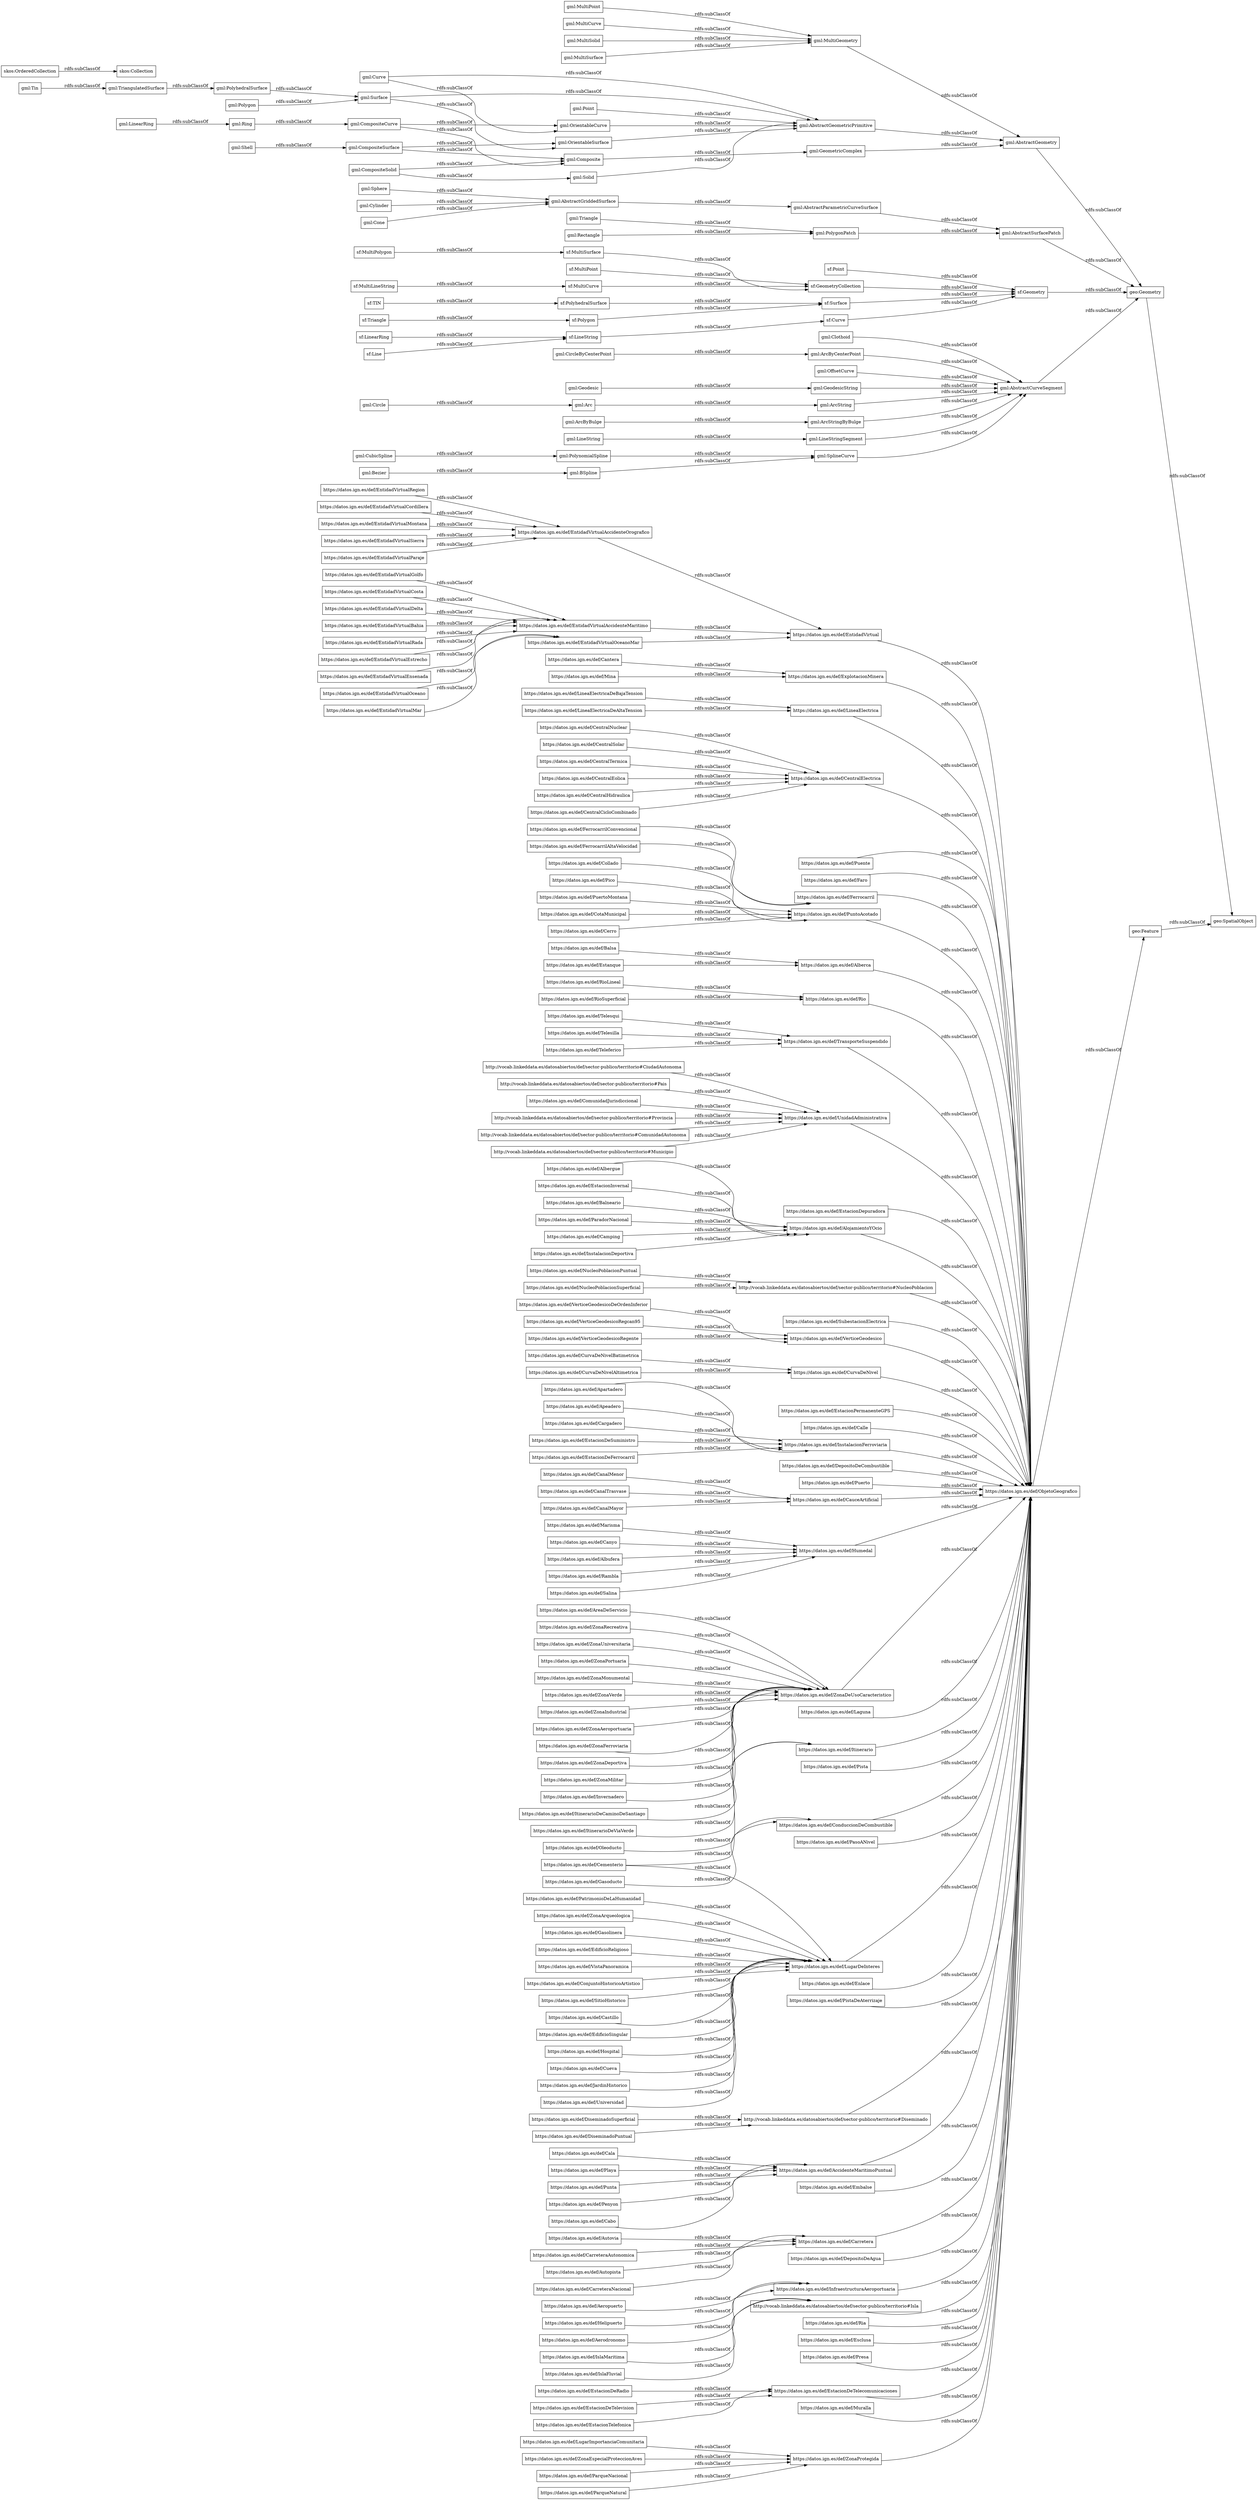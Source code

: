 digraph ar2dtool_diagram { 
rankdir=LR;
size="1000"
node [shape = rectangle, color="black"]; "https://datos.ign.es/def/Hospital" "https://datos.ign.es/def/CentralSolar" "http://vocab.linkeddata.es/datosabiertos/def/sector-publico/territorio#Diseminado" "https://datos.ign.es/def/Embalse" "https://datos.ign.es/def/Playa" "https://datos.ign.es/def/AccidenteMaritimoPuntual" "https://datos.ign.es/def/EntidadVirtualDelta" "https://datos.ign.es/def/EntidadVirtualBahia" "https://datos.ign.es/def/DepositoDeAgua" "https://datos.ign.es/def/Aerodronomo" "https://datos.ign.es/def/ZonaRecreativa" "https://datos.ign.es/def/Apeadero" "https://datos.ign.es/def/Carretera" "https://datos.ign.es/def/EntidadVirtualRada" "https://datos.ign.es/def/EntidadVirtualAccidenteMaritimo" "https://datos.ign.es/def/EntidadVirtualMontana" "http://vocab.linkeddata.es/datosabiertos/def/sector-publico/territorio#Pais" "https://datos.ign.es/def/Canyo" "https://datos.ign.es/def/Punta" "https://datos.ign.es/def/EntidadVirtualOceano" "https://datos.ign.es/def/EntidadVirtualEstrecho" "https://datos.ign.es/def/Telesilla" "https://datos.ign.es/def/FerrocarrilAltaVelocidad" "https://datos.ign.es/def/EntidadVirtualMar" "https://datos.ign.es/def/InfraestructuraAeroportuaria" "https://datos.ign.es/def/EntidadVirtualSierra" "https://datos.ign.es/def/DiseminadoPuntual" "https://datos.ign.es/def/Aeropuerto" "https://datos.ign.es/def/Albufera" "https://datos.ign.es/def/ParqueNatural" "https://datos.ign.es/def/VistaPanoramica" "https://datos.ign.es/def/Ria" "https://datos.ign.es/def/Esclusa" "https://datos.ign.es/def/ConjuntoHistoricoArtistico" "https://datos.ign.es/def/EntidadVirtualEnsenada" "https://datos.ign.es/def/Rambla" "https://datos.ign.es/def/ComunidadJurisdiccional" "https://datos.ign.es/def/SitioHistorico" "https://datos.ign.es/def/ItinerarioDeViaVerde" "https://datos.ign.es/def/Presa" "https://datos.ign.es/def/Cargadero" "https://datos.ign.es/def/CentralTermica" "http://vocab.linkeddata.es/datosabiertos/def/sector-publico/territorio#Isla" "https://datos.ign.es/def/Estanque" "https://datos.ign.es/def/Muralla" "https://datos.ign.es/def/Castillo" "https://datos.ign.es/def/EstacionDeTelecomunicaciones" "https://datos.ign.es/def/VerticeGeodesicoRegcan95" "https://datos.ign.es/def/EstacionInvernal" "https://datos.ign.es/def/ZonaProtegida" "https://datos.ign.es/def/EntidadVirtual" "http://vocab.linkeddata.es/datosabiertos/def/sector-publico/territorio#Provincia" "https://datos.ign.es/def/ExplotacionMinera" "https://datos.ign.es/def/LineaElectrica" "https://datos.ign.es/def/EntidadVirtualParaje" "https://datos.ign.es/def/EstacionDeSuministro" "https://datos.ign.es/def/FerrocarrilConvencional" "https://datos.ign.es/def/Puente" "https://datos.ign.es/def/Faro" "https://datos.ign.es/def/ZonaUniversitaria" "https://datos.ign.es/def/CentralEolica" "https://datos.ign.es/def/CentralElectrica" "https://datos.ign.es/def/Penyon" "https://datos.ign.es/def/Balneario" "https://datos.ign.es/def/Salina" "https://datos.ign.es/def/Ferrocarril" "https://datos.ign.es/def/Teleferico" "http://vocab.linkeddata.es/datosabiertos/def/sector-publico/territorio#ComunidadAutonoma" "https://datos.ign.es/def/ZonaPortuaria" "https://datos.ign.es/def/Collado" "https://datos.ign.es/def/CanalMayor" "https://datos.ign.es/def/CarreteraNacional" "https://datos.ign.es/def/EdificioSingular" "https://datos.ign.es/def/Marisma" "https://datos.ign.es/def/LugarImportanciaComunitaria" "https://datos.ign.es/def/Gasoducto" "https://datos.ign.es/def/LineaElectricaDeAltaTension" "https://datos.ign.es/def/NucleoPoblacionSuperficial" "https://datos.ign.es/def/PuntoAcotado" "https://datos.ign.es/def/CanalMenor" "https://datos.ign.es/def/Cueva" "https://datos.ign.es/def/ZonaMonumental" "https://datos.ign.es/def/Alberca" "https://datos.ign.es/def/Balsa" "https://datos.ign.es/def/EstacionTelefonica" "https://datos.ign.es/def/EstacionDeFerrocarril" "https://datos.ign.es/def/ItinerarioDeCaminoDeSantiago" "https://datos.ign.es/def/Autovia" "https://datos.ign.es/def/CarreteraAutonomica" "https://datos.ign.es/def/Rio" "https://datos.ign.es/def/JardinHistorico" "https://datos.ign.es/def/TransporteSuspendido" "https://datos.ign.es/def/Pico" "https://datos.ign.es/def/IslaFluvial" "https://datos.ign.es/def/EstacionDepuradora" "https://datos.ign.es/def/Universidad" "https://datos.ign.es/def/UnidadAdministrativa" "https://datos.ign.es/def/ZonaVerde" "https://datos.ign.es/def/Cabo" "https://datos.ign.es/def/Telesqui" "https://datos.ign.es/def/PatrimonioDeLaHumanidad" "https://datos.ign.es/def/Cala" "https://datos.ign.es/def/AlojamientoYOcio" "https://datos.ign.es/def/Oleoducto" "https://datos.ign.es/def/ZonaIndustrial" "https://datos.ign.es/def/ZonaEspecialProteccionAves" "https://datos.ign.es/def/CurvaDeNivelBatimetrica" "https://datos.ign.es/def/ZonaAeroportuaria" "https://datos.ign.es/def/EstacionDeRadio" "https://datos.ign.es/def/CentralHidraulica" "https://datos.ign.es/def/PuertoMontana" "https://datos.ign.es/def/ZonaArqueologica" "https://datos.ign.es/def/RioSuperficial" "https://datos.ign.es/def/ZonaFerroviaria" "https://datos.ign.es/def/ZonaDeportiva" "https://datos.ign.es/def/Helipuerto" "https://datos.ign.es/def/SubestacionElectrica" "https://datos.ign.es/def/EntidadVirtualRegion" "https://datos.ign.es/def/CanalTrasvase" "https://datos.ign.es/def/ZonaMilitar" "http://vocab.linkeddata.es/datosabiertos/def/sector-publico/territorio#NucleoPoblacion" "https://datos.ign.es/def/EntidadVirtualGolfo" "https://datos.ign.es/def/LugarDeInteres" "https://datos.ign.es/def/VerticeGeodesico" "https://datos.ign.es/def/CentralCicloCombinado" "https://datos.ign.es/def/LineaElectricaDeBajaTension" "https://datos.ign.es/def/EstacionPermanenteGPS" "https://datos.ign.es/def/Invernadero" "https://datos.ign.es/def/Calle" "https://datos.ign.es/def/ObjetoGeografico" "https://datos.ign.es/def/IslaMaritima" "http://vocab.linkeddata.es/datosabiertos/def/sector-publico/territorio#Municipio" "https://datos.ign.es/def/CurvaDeNivel" "https://datos.ign.es/def/EntidadVirtualCosta" "https://datos.ign.es/def/Mina" "https://datos.ign.es/def/DepositoDeCombustible" "https://datos.ign.es/def/CotaMunicipal" "https://datos.ign.es/def/ParadorNacional" "https://datos.ign.es/def/Puerto" "https://datos.ign.es/def/InstalacionFerroviaria" "https://datos.ign.es/def/Gasolinera" "https://datos.ign.es/def/EdificioReligioso" "https://datos.ign.es/def/Autopista" "https://datos.ign.es/def/CurvaDeNivelAltimetrica" "https://datos.ign.es/def/VerticeGeodesicoRegente" "https://datos.ign.es/def/CentralNuclear" "https://datos.ign.es/def/NucleoPoblacionPuntual" "https://datos.ign.es/def/DiseminadoSuperficial" "https://datos.ign.es/def/CauceArtificial" "https://datos.ign.es/def/Cantera" "https://datos.ign.es/def/Humedal" "https://datos.ign.es/def/Cementerio" "https://datos.ign.es/def/Camping" "https://datos.ign.es/def/Laguna" "https://datos.ign.es/def/EntidadVirtualCordillera" "https://datos.ign.es/def/ParqueNacional" "https://datos.ign.es/def/InstalacionDeportiva" "https://datos.ign.es/def/ZonaDeUsoCaracteristico" "https://datos.ign.es/def/EntidadVirtualOceanoMar" "https://datos.ign.es/def/AreaDeServicio" "https://datos.ign.es/def/Pista" "https://datos.ign.es/def/VerticeGeodesicoDeOrdenInferior" "https://datos.ign.es/def/Itinerario" "https://datos.ign.es/def/EntidadVirtualAccidenteOrografico" "https://datos.ign.es/def/PasoANivel" "https://datos.ign.es/def/ConduccionDeCombustible" "https://datos.ign.es/def/Apartadero" "https://datos.ign.es/def/Enlace" "https://datos.ign.es/def/Cerro" "http://vocab.linkeddata.es/datosabiertos/def/sector-publico/territorio#CiudadAutonoma" "https://datos.ign.es/def/EstacionDeTelevision" "https://datos.ign.es/def/Albergue" "https://datos.ign.es/def/RioLineal" "https://datos.ign.es/def/PistaDeAterrizaje" "geo:Feature" "geo:Geometry" "geo:SpatialObject" "skos:OrderedCollection" "skos:Collection" "sf:MultiCurve" "sf:Geometry" "sf:Line" "sf:PolyhedralSurface" "sf:Triangle" "sf:Point" "sf:TIN" "sf:Curve" "sf:MultiPolygon" "sf:MultiSurface" "sf:MultiLineString" "sf:LinearRing" "sf:Polygon" "sf:MultiPoint" "sf:GeometryCollection" "sf:LineString" "sf:Surface" "gml:PolyhedralSurface" "gml:GeodesicString" "gml:AbstractGeometricPrimitive" "gml:CompositeCurve" "gml:MultiCurve" "gml:ArcString" "gml:OrientableCurve" "gml:CompositeSolid" "gml:LinearRing" "gml:ArcStringByBulge" "gml:BSpline" "gml:Cone" "gml:Curve" "gml:Arc" "gml:PolynomialSpline" "gml:MultiSolid" "gml:LineStringSegment" "gml:Clothoid" "gml:ArcByBulge" "gml:Triangle" "gml:LineString" "gml:CircleByCenterPoint" "gml:Solid" "gml:MultiSurface" "gml:MultiPoint" "gml:MultiGeometry" "gml:SplineCurve" "gml:AbstractCurveSegment" "gml:AbstractGeometry" "gml:OffsetCurve" "gml:Shell" "gml:Tin" "gml:Ring" "gml:PolygonPatch" "gml:Bezier" "gml:ArcByCenterPoint" "gml:Surface" "gml:AbstractGriddedSurface" "gml:CompositeSurface" "gml:Rectangle" "gml:Circle" "gml:Sphere" "gml:AbstractParametricCurveSurface" "gml:Composite" "gml:TriangulatedSurface" "gml:Cylinder" "gml:Polygon" "gml:AbstractSurfacePatch" "gml:GeometricComplex" "gml:CubicSpline" "gml:OrientableSurface" "gml:Geodesic" "gml:Point" ; /*classes style*/
	"https://datos.ign.es/def/Faro" -> "https://datos.ign.es/def/ObjetoGeografico" [ label = "rdfs:subClassOf" ];
	"https://datos.ign.es/def/DepositoDeAgua" -> "https://datos.ign.es/def/ObjetoGeografico" [ label = "rdfs:subClassOf" ];
	"https://datos.ign.es/def/Laguna" -> "https://datos.ign.es/def/ObjetoGeografico" [ label = "rdfs:subClassOf" ];
	"https://datos.ign.es/def/Carretera" -> "https://datos.ign.es/def/ObjetoGeografico" [ label = "rdfs:subClassOf" ];
	"gml:GeometricComplex" -> "gml:AbstractGeometry" [ label = "rdfs:subClassOf" ];
	"https://datos.ign.es/def/EstacionTelefonica" -> "https://datos.ign.es/def/EstacionDeTelecomunicaciones" [ label = "rdfs:subClassOf" ];
	"https://datos.ign.es/def/Enlace" -> "https://datos.ign.es/def/ObjetoGeografico" [ label = "rdfs:subClassOf" ];
	"https://datos.ign.es/def/ZonaDeportiva" -> "https://datos.ign.es/def/ZonaDeUsoCaracteristico" [ label = "rdfs:subClassOf" ];
	"https://datos.ign.es/def/VerticeGeodesicoRegcan95" -> "https://datos.ign.es/def/VerticeGeodesico" [ label = "rdfs:subClassOf" ];
	"https://datos.ign.es/def/Marisma" -> "https://datos.ign.es/def/Humedal" [ label = "rdfs:subClassOf" ];
	"sf:MultiPolygon" -> "sf:MultiSurface" [ label = "rdfs:subClassOf" ];
	"sf:MultiPoint" -> "sf:GeometryCollection" [ label = "rdfs:subClassOf" ];
	"gml:GeodesicString" -> "gml:AbstractCurveSegment" [ label = "rdfs:subClassOf" ];
	"gml:ArcStringByBulge" -> "gml:AbstractCurveSegment" [ label = "rdfs:subClassOf" ];
	"gml:Solid" -> "gml:AbstractGeometricPrimitive" [ label = "rdfs:subClassOf" ];
	"https://datos.ign.es/def/EntidadVirtualMontana" -> "https://datos.ign.es/def/EntidadVirtualAccidenteOrografico" [ label = "rdfs:subClassOf" ];
	"https://datos.ign.es/def/Canyo" -> "https://datos.ign.es/def/Humedal" [ label = "rdfs:subClassOf" ];
	"sf:LineString" -> "sf:Curve" [ label = "rdfs:subClassOf" ];
	"https://datos.ign.es/def/LugarImportanciaComunitaria" -> "https://datos.ign.es/def/ZonaProtegida" [ label = "rdfs:subClassOf" ];
	"gml:CompositeSurface" -> "gml:OrientableSurface" [ label = "rdfs:subClassOf" ];
	"gml:CompositeSurface" -> "gml:Composite" [ label = "rdfs:subClassOf" ];
	"https://datos.ign.es/def/Albufera" -> "https://datos.ign.es/def/Humedal" [ label = "rdfs:subClassOf" ];
	"skos:OrderedCollection" -> "skos:Collection" [ label = "rdfs:subClassOf" ];
	"https://datos.ign.es/def/EstacionPermanenteGPS" -> "https://datos.ign.es/def/ObjetoGeografico" [ label = "rdfs:subClassOf" ];
	"gml:Tin" -> "gml:TriangulatedSurface" [ label = "rdfs:subClassOf" ];
	"https://datos.ign.es/def/Cerro" -> "https://datos.ign.es/def/PuntoAcotado" [ label = "rdfs:subClassOf" ];
	"https://datos.ign.es/def/EntidadVirtualSierra" -> "https://datos.ign.es/def/EntidadVirtualAccidenteOrografico" [ label = "rdfs:subClassOf" ];
	"https://datos.ign.es/def/VistaPanoramica" -> "https://datos.ign.es/def/LugarDeInteres" [ label = "rdfs:subClassOf" ];
	"https://datos.ign.es/def/ZonaDeUsoCaracteristico" -> "https://datos.ign.es/def/ObjetoGeografico" [ label = "rdfs:subClassOf" ];
	"https://datos.ign.es/def/ConduccionDeCombustible" -> "https://datos.ign.es/def/ObjetoGeografico" [ label = "rdfs:subClassOf" ];
	"https://datos.ign.es/def/Cabo" -> "https://datos.ign.es/def/AccidenteMaritimoPuntual" [ label = "rdfs:subClassOf" ];
	"https://datos.ign.es/def/Pista" -> "https://datos.ign.es/def/ObjetoGeografico" [ label = "rdfs:subClassOf" ];
	"gml:Geodesic" -> "gml:GeodesicString" [ label = "rdfs:subClassOf" ];
	"https://datos.ign.es/def/VerticeGeodesicoRegente" -> "https://datos.ign.es/def/VerticeGeodesico" [ label = "rdfs:subClassOf" ];
	"gml:Point" -> "gml:AbstractGeometricPrimitive" [ label = "rdfs:subClassOf" ];
	"sf:Curve" -> "sf:Geometry" [ label = "rdfs:subClassOf" ];
	"https://datos.ign.es/def/CentralTermica" -> "https://datos.ign.es/def/CentralElectrica" [ label = "rdfs:subClassOf" ];
	"gml:AbstractSurfacePatch" -> "geo:Geometry" [ label = "rdfs:subClassOf" ];
	"https://datos.ign.es/def/ComunidadJurisdiccional" -> "https://datos.ign.es/def/UnidadAdministrativa" [ label = "rdfs:subClassOf" ];
	"https://datos.ign.es/def/RioLineal" -> "https://datos.ign.es/def/Rio" [ label = "rdfs:subClassOf" ];
	"https://datos.ign.es/def/Helipuerto" -> "https://datos.ign.es/def/InfraestructuraAeroportuaria" [ label = "rdfs:subClassOf" ];
	"https://datos.ign.es/def/Balneario" -> "https://datos.ign.es/def/AlojamientoYOcio" [ label = "rdfs:subClassOf" ];
	"https://datos.ign.es/def/Castillo" -> "https://datos.ign.es/def/LugarDeInteres" [ label = "rdfs:subClassOf" ];
	"https://datos.ign.es/def/Mina" -> "https://datos.ign.es/def/ExplotacionMinera" [ label = "rdfs:subClassOf" ];
	"gml:Polygon" -> "gml:Surface" [ label = "rdfs:subClassOf" ];
	"https://datos.ign.es/def/IslaFluvial" -> "http://vocab.linkeddata.es/datosabiertos/def/sector-publico/territorio#Isla" [ label = "rdfs:subClassOf" ];
	"http://vocab.linkeddata.es/datosabiertos/def/sector-publico/territorio#Provincia" -> "https://datos.ign.es/def/UnidadAdministrativa" [ label = "rdfs:subClassOf" ];
	"gml:BSpline" -> "gml:SplineCurve" [ label = "rdfs:subClassOf" ];
	"https://datos.ign.es/def/Playa" -> "https://datos.ign.es/def/AccidenteMaritimoPuntual" [ label = "rdfs:subClassOf" ];
	"https://datos.ign.es/def/AccidenteMaritimoPuntual" -> "https://datos.ign.es/def/ObjetoGeografico" [ label = "rdfs:subClassOf" ];
	"https://datos.ign.es/def/Esclusa" -> "https://datos.ign.es/def/ObjetoGeografico" [ label = "rdfs:subClassOf" ];
	"sf:Surface" -> "sf:Geometry" [ label = "rdfs:subClassOf" ];
	"gml:Circle" -> "gml:Arc" [ label = "rdfs:subClassOf" ];
	"https://datos.ign.es/def/Itinerario" -> "https://datos.ign.es/def/ObjetoGeografico" [ label = "rdfs:subClassOf" ];
	"gml:MultiSurface" -> "gml:MultiGeometry" [ label = "rdfs:subClassOf" ];
	"https://datos.ign.es/def/PatrimonioDeLaHumanidad" -> "https://datos.ign.es/def/LugarDeInteres" [ label = "rdfs:subClassOf" ];
	"sf:MultiCurve" -> "sf:GeometryCollection" [ label = "rdfs:subClassOf" ];
	"gml:CircleByCenterPoint" -> "gml:ArcByCenterPoint" [ label = "rdfs:subClassOf" ];
	"gml:AbstractGeometricPrimitive" -> "gml:AbstractGeometry" [ label = "rdfs:subClassOf" ];
	"sf:PolyhedralSurface" -> "sf:Surface" [ label = "rdfs:subClassOf" ];
	"https://datos.ign.es/def/PuntoAcotado" -> "https://datos.ign.es/def/ObjetoGeografico" [ label = "rdfs:subClassOf" ];
	"https://datos.ign.es/def/Camping" -> "https://datos.ign.es/def/AlojamientoYOcio" [ label = "rdfs:subClassOf" ];
	"https://datos.ign.es/def/Autopista" -> "https://datos.ign.es/def/Carretera" [ label = "rdfs:subClassOf" ];
	"https://datos.ign.es/def/Invernadero" -> "https://datos.ign.es/def/ZonaDeUsoCaracteristico" [ label = "rdfs:subClassOf" ];
	"https://datos.ign.es/def/EntidadVirtualGolfo" -> "https://datos.ign.es/def/EntidadVirtualAccidenteMaritimo" [ label = "rdfs:subClassOf" ];
	"https://datos.ign.es/def/EstacionDeRadio" -> "https://datos.ign.es/def/EstacionDeTelecomunicaciones" [ label = "rdfs:subClassOf" ];
	"https://datos.ign.es/def/EdificioSingular" -> "https://datos.ign.es/def/LugarDeInteres" [ label = "rdfs:subClassOf" ];
	"https://datos.ign.es/def/NucleoPoblacionPuntual" -> "http://vocab.linkeddata.es/datosabiertos/def/sector-publico/territorio#NucleoPoblacion" [ label = "rdfs:subClassOf" ];
	"https://datos.ign.es/def/LineaElectricaDeBajaTension" -> "https://datos.ign.es/def/LineaElectrica" [ label = "rdfs:subClassOf" ];
	"https://datos.ign.es/def/EstacionDeTelecomunicaciones" -> "https://datos.ign.es/def/ObjetoGeografico" [ label = "rdfs:subClassOf" ];
	"gml:MultiPoint" -> "gml:MultiGeometry" [ label = "rdfs:subClassOf" ];
	"https://datos.ign.es/def/Punta" -> "https://datos.ign.es/def/AccidenteMaritimoPuntual" [ label = "rdfs:subClassOf" ];
	"https://datos.ign.es/def/DiseminadoSuperficial" -> "http://vocab.linkeddata.es/datosabiertos/def/sector-publico/territorio#Diseminado" [ label = "rdfs:subClassOf" ];
	"gml:PolygonPatch" -> "gml:AbstractSurfacePatch" [ label = "rdfs:subClassOf" ];
	"https://datos.ign.es/def/CentralSolar" -> "https://datos.ign.es/def/CentralElectrica" [ label = "rdfs:subClassOf" ];
	"gml:Rectangle" -> "gml:PolygonPatch" [ label = "rdfs:subClassOf" ];
	"https://datos.ign.es/def/ZonaMonumental" -> "https://datos.ign.es/def/ZonaDeUsoCaracteristico" [ label = "rdfs:subClassOf" ];
	"https://datos.ign.es/def/DiseminadoPuntual" -> "http://vocab.linkeddata.es/datosabiertos/def/sector-publico/territorio#Diseminado" [ label = "rdfs:subClassOf" ];
	"https://datos.ign.es/def/CarreteraNacional" -> "https://datos.ign.es/def/Carretera" [ label = "rdfs:subClassOf" ];
	"https://datos.ign.es/def/VerticeGeodesico" -> "https://datos.ign.es/def/ObjetoGeografico" [ label = "rdfs:subClassOf" ];
	"gml:LineString" -> "gml:LineStringSegment" [ label = "rdfs:subClassOf" ];
	"https://datos.ign.es/def/Aeropuerto" -> "https://datos.ign.es/def/InfraestructuraAeroportuaria" [ label = "rdfs:subClassOf" ];
	"https://datos.ign.es/def/EntidadVirtualAccidenteOrografico" -> "https://datos.ign.es/def/EntidadVirtual" [ label = "rdfs:subClassOf" ];
	"gml:AbstractParametricCurveSurface" -> "gml:AbstractSurfacePatch" [ label = "rdfs:subClassOf" ];
	"https://datos.ign.es/def/Presa" -> "https://datos.ign.es/def/ObjetoGeografico" [ label = "rdfs:subClassOf" ];
	"gml:Sphere" -> "gml:AbstractGriddedSurface" [ label = "rdfs:subClassOf" ];
	"https://datos.ign.es/def/InstalacionFerroviaria" -> "https://datos.ign.es/def/ObjetoGeografico" [ label = "rdfs:subClassOf" ];
	"gml:PolynomialSpline" -> "gml:SplineCurve" [ label = "rdfs:subClassOf" ];
	"gml:AbstractGriddedSurface" -> "gml:AbstractParametricCurveSurface" [ label = "rdfs:subClassOf" ];
	"http://vocab.linkeddata.es/datosabiertos/def/sector-publico/territorio#NucleoPoblacion" -> "https://datos.ign.es/def/ObjetoGeografico" [ label = "rdfs:subClassOf" ];
	"http://vocab.linkeddata.es/datosabiertos/def/sector-publico/territorio#Isla" -> "https://datos.ign.es/def/ObjetoGeografico" [ label = "rdfs:subClassOf" ];
	"https://datos.ign.es/def/EstacionDeFerrocarril" -> "https://datos.ign.es/def/InstalacionFerroviaria" [ label = "rdfs:subClassOf" ];
	"gml:AbstractGeometry" -> "geo:Geometry" [ label = "rdfs:subClassOf" ];
	"https://datos.ign.es/def/CurvaDeNivelBatimetrica" -> "https://datos.ign.es/def/CurvaDeNivel" [ label = "rdfs:subClassOf" ];
	"https://datos.ign.es/def/Apeadero" -> "https://datos.ign.es/def/InstalacionFerroviaria" [ label = "rdfs:subClassOf" ];
	"gml:Clothoid" -> "gml:AbstractCurveSegment" [ label = "rdfs:subClassOf" ];
	"gml:Ring" -> "gml:CompositeCurve" [ label = "rdfs:subClassOf" ];
	"https://datos.ign.es/def/Telesilla" -> "https://datos.ign.es/def/TransporteSuspendido" [ label = "rdfs:subClassOf" ];
	"https://datos.ign.es/def/EntidadVirtualRada" -> "https://datos.ign.es/def/EntidadVirtualAccidenteMaritimo" [ label = "rdfs:subClassOf" ];
	"https://datos.ign.es/def/EdificioReligioso" -> "https://datos.ign.es/def/LugarDeInteres" [ label = "rdfs:subClassOf" ];
	"https://datos.ign.es/def/Oleoducto" -> "https://datos.ign.es/def/ConduccionDeCombustible" [ label = "rdfs:subClassOf" ];
	"https://datos.ign.es/def/EntidadVirtualEnsenada" -> "https://datos.ign.es/def/EntidadVirtualAccidenteMaritimo" [ label = "rdfs:subClassOf" ];
	"https://datos.ign.es/def/ZonaEspecialProteccionAves" -> "https://datos.ign.es/def/ZonaProtegida" [ label = "rdfs:subClassOf" ];
	"https://datos.ign.es/def/EntidadVirtualEstrecho" -> "https://datos.ign.es/def/EntidadVirtualAccidenteMaritimo" [ label = "rdfs:subClassOf" ];
	"https://datos.ign.es/def/CurvaDeNivel" -> "https://datos.ign.es/def/ObjetoGeografico" [ label = "rdfs:subClassOf" ];
	"https://datos.ign.es/def/ZonaProtegida" -> "https://datos.ign.es/def/ObjetoGeografico" [ label = "rdfs:subClassOf" ];
	"gml:Cylinder" -> "gml:AbstractGriddedSurface" [ label = "rdfs:subClassOf" ];
	"https://datos.ign.es/def/Rambla" -> "https://datos.ign.es/def/Humedal" [ label = "rdfs:subClassOf" ];
	"https://datos.ign.es/def/CanalTrasvase" -> "https://datos.ign.es/def/CauceArtificial" [ label = "rdfs:subClassOf" ];
	"http://vocab.linkeddata.es/datosabiertos/def/sector-publico/territorio#Pais" -> "https://datos.ign.es/def/UnidadAdministrativa" [ label = "rdfs:subClassOf" ];
	"gml:MultiGeometry" -> "gml:AbstractGeometry" [ label = "rdfs:subClassOf" ];
	"gml:PolyhedralSurface" -> "gml:Surface" [ label = "rdfs:subClassOf" ];
	"gml:LineStringSegment" -> "gml:AbstractCurveSegment" [ label = "rdfs:subClassOf" ];
	"https://datos.ign.es/def/Hospital" -> "https://datos.ign.es/def/LugarDeInteres" [ label = "rdfs:subClassOf" ];
	"https://datos.ign.es/def/CentralCicloCombinado" -> "https://datos.ign.es/def/CentralElectrica" [ label = "rdfs:subClassOf" ];
	"https://datos.ign.es/def/ZonaMilitar" -> "https://datos.ign.es/def/ZonaDeUsoCaracteristico" [ label = "rdfs:subClassOf" ];
	"https://datos.ign.es/def/DepositoDeCombustible" -> "https://datos.ign.es/def/ObjetoGeografico" [ label = "rdfs:subClassOf" ];
	"https://datos.ign.es/def/JardinHistorico" -> "https://datos.ign.es/def/LugarDeInteres" [ label = "rdfs:subClassOf" ];
	"https://datos.ign.es/def/VerticeGeodesicoDeOrdenInferior" -> "https://datos.ign.es/def/VerticeGeodesico" [ label = "rdfs:subClassOf" ];
	"gml:MultiCurve" -> "gml:MultiGeometry" [ label = "rdfs:subClassOf" ];
	"https://datos.ign.es/def/LineaElectricaDeAltaTension" -> "https://datos.ign.es/def/LineaElectrica" [ label = "rdfs:subClassOf" ];
	"gml:SplineCurve" -> "gml:AbstractCurveSegment" [ label = "rdfs:subClassOf" ];
	"https://datos.ign.es/def/AlojamientoYOcio" -> "https://datos.ign.es/def/ObjetoGeografico" [ label = "rdfs:subClassOf" ];
	"gml:Cone" -> "gml:AbstractGriddedSurface" [ label = "rdfs:subClassOf" ];
	"https://datos.ign.es/def/AreaDeServicio" -> "https://datos.ign.es/def/ZonaDeUsoCaracteristico" [ label = "rdfs:subClassOf" ];
	"gml:OrientableSurface" -> "gml:AbstractGeometricPrimitive" [ label = "rdfs:subClassOf" ];
	"https://datos.ign.es/def/InstalacionDeportiva" -> "https://datos.ign.es/def/AlojamientoYOcio" [ label = "rdfs:subClassOf" ];
	"https://datos.ign.es/def/CentralNuclear" -> "https://datos.ign.es/def/CentralElectrica" [ label = "rdfs:subClassOf" ];
	"https://datos.ign.es/def/FerrocarrilAltaVelocidad" -> "https://datos.ign.es/def/Ferrocarril" [ label = "rdfs:subClassOf" ];
	"sf:MultiLineString" -> "sf:MultiCurve" [ label = "rdfs:subClassOf" ];
	"https://datos.ign.es/def/PuertoMontana" -> "https://datos.ign.es/def/PuntoAcotado" [ label = "rdfs:subClassOf" ];
	"sf:Polygon" -> "sf:Surface" [ label = "rdfs:subClassOf" ];
	"https://datos.ign.es/def/Apartadero" -> "https://datos.ign.es/def/InstalacionFerroviaria" [ label = "rdfs:subClassOf" ];
	"https://datos.ign.es/def/Penyon" -> "https://datos.ign.es/def/AccidenteMaritimoPuntual" [ label = "rdfs:subClassOf" ];
	"sf:LinearRing" -> "sf:LineString" [ label = "rdfs:subClassOf" ];
	"https://datos.ign.es/def/RioSuperficial" -> "https://datos.ign.es/def/Rio" [ label = "rdfs:subClassOf" ];
	"https://datos.ign.es/def/Pico" -> "https://datos.ign.es/def/PuntoAcotado" [ label = "rdfs:subClassOf" ];
	"https://datos.ign.es/def/EntidadVirtualRegion" -> "https://datos.ign.es/def/EntidadVirtualAccidenteOrografico" [ label = "rdfs:subClassOf" ];
	"https://datos.ign.es/def/SitioHistorico" -> "https://datos.ign.es/def/LugarDeInteres" [ label = "rdfs:subClassOf" ];
	"https://datos.ign.es/def/Salina" -> "https://datos.ign.es/def/Humedal" [ label = "rdfs:subClassOf" ];
	"sf:GeometryCollection" -> "sf:Geometry" [ label = "rdfs:subClassOf" ];
	"https://datos.ign.es/def/CentralHidraulica" -> "https://datos.ign.es/def/CentralElectrica" [ label = "rdfs:subClassOf" ];
	"https://datos.ign.es/def/Ria" -> "https://datos.ign.es/def/ObjetoGeografico" [ label = "rdfs:subClassOf" ];
	"https://datos.ign.es/def/ConjuntoHistoricoArtistico" -> "https://datos.ign.es/def/LugarDeInteres" [ label = "rdfs:subClassOf" ];
	"https://datos.ign.es/def/CanalMayor" -> "https://datos.ign.es/def/CauceArtificial" [ label = "rdfs:subClassOf" ];
	"https://datos.ign.es/def/Puerto" -> "https://datos.ign.es/def/ObjetoGeografico" [ label = "rdfs:subClassOf" ];
	"https://datos.ign.es/def/ExplotacionMinera" -> "https://datos.ign.es/def/ObjetoGeografico" [ label = "rdfs:subClassOf" ];
	"https://datos.ign.es/def/ZonaAeroportuaria" -> "https://datos.ign.es/def/ZonaDeUsoCaracteristico" [ label = "rdfs:subClassOf" ];
	"https://datos.ign.es/def/Cementerio" -> "https://datos.ign.es/def/ZonaDeUsoCaracteristico" [ label = "rdfs:subClassOf" ];
	"https://datos.ign.es/def/Cementerio" -> "https://datos.ign.es/def/LugarDeInteres" [ label = "rdfs:subClassOf" ];
	"https://datos.ign.es/def/Cueva" -> "https://datos.ign.es/def/LugarDeInteres" [ label = "rdfs:subClassOf" ];
	"https://datos.ign.es/def/ZonaPortuaria" -> "https://datos.ign.es/def/ZonaDeUsoCaracteristico" [ label = "rdfs:subClassOf" ];
	"https://datos.ign.es/def/CurvaDeNivelAltimetrica" -> "https://datos.ign.es/def/CurvaDeNivel" [ label = "rdfs:subClassOf" ];
	"https://datos.ign.es/def/ParqueNatural" -> "https://datos.ign.es/def/ZonaProtegida" [ label = "rdfs:subClassOf" ];
	"https://datos.ign.es/def/ItinerarioDeCaminoDeSantiago" -> "https://datos.ign.es/def/Itinerario" [ label = "rdfs:subClassOf" ];
	"https://datos.ign.es/def/CotaMunicipal" -> "https://datos.ign.es/def/PuntoAcotado" [ label = "rdfs:subClassOf" ];
	"https://datos.ign.es/def/ZonaVerde" -> "https://datos.ign.es/def/ZonaDeUsoCaracteristico" [ label = "rdfs:subClassOf" ];
	"gml:ArcByBulge" -> "gml:ArcStringByBulge" [ label = "rdfs:subClassOf" ];
	"https://datos.ign.es/def/Embalse" -> "https://datos.ign.es/def/ObjetoGeografico" [ label = "rdfs:subClassOf" ];
	"gml:CompositeCurve" -> "gml:OrientableCurve" [ label = "rdfs:subClassOf" ];
	"gml:CompositeCurve" -> "gml:Composite" [ label = "rdfs:subClassOf" ];
	"https://datos.ign.es/def/EntidadVirtual" -> "https://datos.ign.es/def/ObjetoGeografico" [ label = "rdfs:subClassOf" ];
	"sf:MultiSurface" -> "sf:GeometryCollection" [ label = "rdfs:subClassOf" ];
	"gml:MultiSolid" -> "gml:MultiGeometry" [ label = "rdfs:subClassOf" ];
	"https://datos.ign.es/def/CauceArtificial" -> "https://datos.ign.es/def/ObjetoGeografico" [ label = "rdfs:subClassOf" ];
	"https://datos.ign.es/def/IslaMaritima" -> "http://vocab.linkeddata.es/datosabiertos/def/sector-publico/territorio#Isla" [ label = "rdfs:subClassOf" ];
	"https://datos.ign.es/def/Balsa" -> "https://datos.ign.es/def/Alberca" [ label = "rdfs:subClassOf" ];
	"gml:Bezier" -> "gml:BSpline" [ label = "rdfs:subClassOf" ];
	"https://datos.ign.es/def/EntidadVirtualCosta" -> "https://datos.ign.es/def/EntidadVirtualAccidenteMaritimo" [ label = "rdfs:subClassOf" ];
	"https://datos.ign.es/def/InfraestructuraAeroportuaria" -> "https://datos.ign.es/def/ObjetoGeografico" [ label = "rdfs:subClassOf" ];
	"http://vocab.linkeddata.es/datosabiertos/def/sector-publico/territorio#ComunidadAutonoma" -> "https://datos.ign.es/def/UnidadAdministrativa" [ label = "rdfs:subClassOf" ];
	"https://datos.ign.es/def/EstacionDepuradora" -> "https://datos.ign.es/def/ObjetoGeografico" [ label = "rdfs:subClassOf" ];
	"https://datos.ign.es/def/Cargadero" -> "https://datos.ign.es/def/InstalacionFerroviaria" [ label = "rdfs:subClassOf" ];
	"https://datos.ign.es/def/EstacionDeTelevision" -> "https://datos.ign.es/def/EstacionDeTelecomunicaciones" [ label = "rdfs:subClassOf" ];
	"https://datos.ign.es/def/Calle" -> "https://datos.ign.es/def/ObjetoGeografico" [ label = "rdfs:subClassOf" ];
	"https://datos.ign.es/def/Ferrocarril" -> "https://datos.ign.es/def/ObjetoGeografico" [ label = "rdfs:subClassOf" ];
	"https://datos.ign.es/def/EntidadVirtualCordillera" -> "https://datos.ign.es/def/EntidadVirtualAccidenteOrografico" [ label = "rdfs:subClassOf" ];
	"gml:Composite" -> "gml:GeometricComplex" [ label = "rdfs:subClassOf" ];
	"https://datos.ign.es/def/Puente" -> "https://datos.ign.es/def/ObjetoGeografico" [ label = "rdfs:subClassOf" ];
	"https://datos.ign.es/def/EntidadVirtualDelta" -> "https://datos.ign.es/def/EntidadVirtualAccidenteMaritimo" [ label = "rdfs:subClassOf" ];
	"gml:ArcByCenterPoint" -> "gml:AbstractCurveSegment" [ label = "rdfs:subClassOf" ];
	"https://datos.ign.es/def/ZonaArqueologica" -> "https://datos.ign.es/def/LugarDeInteres" [ label = "rdfs:subClassOf" ];
	"https://datos.ign.es/def/LugarDeInteres" -> "https://datos.ign.es/def/ObjetoGeografico" [ label = "rdfs:subClassOf" ];
	"https://datos.ign.es/def/ZonaIndustrial" -> "https://datos.ign.es/def/ZonaDeUsoCaracteristico" [ label = "rdfs:subClassOf" ];
	"https://datos.ign.es/def/Gasoducto" -> "https://datos.ign.es/def/ConduccionDeCombustible" [ label = "rdfs:subClassOf" ];
	"https://datos.ign.es/def/CentralElectrica" -> "https://datos.ign.es/def/ObjetoGeografico" [ label = "rdfs:subClassOf" ];
	"https://datos.ign.es/def/Humedal" -> "https://datos.ign.es/def/ObjetoGeografico" [ label = "rdfs:subClassOf" ];
	"https://datos.ign.es/def/Estanque" -> "https://datos.ign.es/def/Alberca" [ label = "rdfs:subClassOf" ];
	"https://datos.ign.es/def/FerrocarrilConvencional" -> "https://datos.ign.es/def/Ferrocarril" [ label = "rdfs:subClassOf" ];
	"gml:Arc" -> "gml:ArcString" [ label = "rdfs:subClassOf" ];
	"https://datos.ign.es/def/PasoANivel" -> "https://datos.ign.es/def/ObjetoGeografico" [ label = "rdfs:subClassOf" ];
	"https://datos.ign.es/def/ItinerarioDeViaVerde" -> "https://datos.ign.es/def/Itinerario" [ label = "rdfs:subClassOf" ];
	"https://datos.ign.es/def/ZonaUniversitaria" -> "https://datos.ign.es/def/ZonaDeUsoCaracteristico" [ label = "rdfs:subClassOf" ];
	"https://datos.ign.es/def/ZonaFerroviaria" -> "https://datos.ign.es/def/ZonaDeUsoCaracteristico" [ label = "rdfs:subClassOf" ];
	"gml:ArcString" -> "gml:AbstractCurveSegment" [ label = "rdfs:subClassOf" ];
	"https://datos.ign.es/def/ZonaRecreativa" -> "https://datos.ign.es/def/ZonaDeUsoCaracteristico" [ label = "rdfs:subClassOf" ];
	"https://datos.ign.es/def/UnidadAdministrativa" -> "https://datos.ign.es/def/ObjetoGeografico" [ label = "rdfs:subClassOf" ];
	"https://datos.ign.es/def/Universidad" -> "https://datos.ign.es/def/LugarDeInteres" [ label = "rdfs:subClassOf" ];
	"gml:Shell" -> "gml:CompositeSurface" [ label = "rdfs:subClassOf" ];
	"sf:Line" -> "sf:LineString" [ label = "rdfs:subClassOf" ];
	"sf:TIN" -> "sf:PolyhedralSurface" [ label = "rdfs:subClassOf" ];
	"sf:Geometry" -> "geo:Geometry" [ label = "rdfs:subClassOf" ];
	"gml:Surface" -> "gml:OrientableSurface" [ label = "rdfs:subClassOf" ];
	"gml:Surface" -> "gml:AbstractGeometricPrimitive" [ label = "rdfs:subClassOf" ];
	"https://datos.ign.es/def/CarreteraAutonomica" -> "https://datos.ign.es/def/Carretera" [ label = "rdfs:subClassOf" ];
	"https://datos.ign.es/def/NucleoPoblacionSuperficial" -> "http://vocab.linkeddata.es/datosabiertos/def/sector-publico/territorio#NucleoPoblacion" [ label = "rdfs:subClassOf" ];
	"https://datos.ign.es/def/CentralEolica" -> "https://datos.ign.es/def/CentralElectrica" [ label = "rdfs:subClassOf" ];
	"https://datos.ign.es/def/Albergue" -> "https://datos.ign.es/def/AlojamientoYOcio" [ label = "rdfs:subClassOf" ];
	"http://vocab.linkeddata.es/datosabiertos/def/sector-publico/territorio#Diseminado" -> "https://datos.ign.es/def/ObjetoGeografico" [ label = "rdfs:subClassOf" ];
	"gml:CompositeSolid" -> "gml:Solid" [ label = "rdfs:subClassOf" ];
	"gml:CompositeSolid" -> "gml:Composite" [ label = "rdfs:subClassOf" ];
	"gml:LinearRing" -> "gml:Ring" [ label = "rdfs:subClassOf" ];
	"https://datos.ign.es/def/EntidadVirtualOceano" -> "https://datos.ign.es/def/EntidadVirtualOceanoMar" [ label = "rdfs:subClassOf" ];
	"https://datos.ign.es/def/EntidadVirtualBahia" -> "https://datos.ign.es/def/EntidadVirtualAccidenteMaritimo" [ label = "rdfs:subClassOf" ];
	"https://datos.ign.es/def/Cala" -> "https://datos.ign.es/def/AccidenteMaritimoPuntual" [ label = "rdfs:subClassOf" ];
	"gml:Triangle" -> "gml:PolygonPatch" [ label = "rdfs:subClassOf" ];
	"https://datos.ign.es/def/Aerodronomo" -> "https://datos.ign.es/def/InfraestructuraAeroportuaria" [ label = "rdfs:subClassOf" ];
	"gml:OffsetCurve" -> "gml:AbstractCurveSegment" [ label = "rdfs:subClassOf" ];
	"https://datos.ign.es/def/Telesqui" -> "https://datos.ign.es/def/TransporteSuspendido" [ label = "rdfs:subClassOf" ];
	"https://datos.ign.es/def/EntidadVirtualMar" -> "https://datos.ign.es/def/EntidadVirtualOceanoMar" [ label = "rdfs:subClassOf" ];
	"https://datos.ign.es/def/Cantera" -> "https://datos.ign.es/def/ExplotacionMinera" [ label = "rdfs:subClassOf" ];
	"gml:Curve" -> "gml:OrientableCurve" [ label = "rdfs:subClassOf" ];
	"gml:Curve" -> "gml:AbstractGeometricPrimitive" [ label = "rdfs:subClassOf" ];
	"https://datos.ign.es/def/EntidadVirtualAccidenteMaritimo" -> "https://datos.ign.es/def/EntidadVirtual" [ label = "rdfs:subClassOf" ];
	"https://datos.ign.es/def/Autovia" -> "https://datos.ign.es/def/Carretera" [ label = "rdfs:subClassOf" ];
	"https://datos.ign.es/def/Collado" -> "https://datos.ign.es/def/PuntoAcotado" [ label = "rdfs:subClassOf" ];
	"https://datos.ign.es/def/TransporteSuspendido" -> "https://datos.ign.es/def/ObjetoGeografico" [ label = "rdfs:subClassOf" ];
	"https://datos.ign.es/def/Gasolinera" -> "https://datos.ign.es/def/LugarDeInteres" [ label = "rdfs:subClassOf" ];
	"http://vocab.linkeddata.es/datosabiertos/def/sector-publico/territorio#CiudadAutonoma" -> "https://datos.ign.es/def/UnidadAdministrativa" [ label = "rdfs:subClassOf" ];
	"gml:CubicSpline" -> "gml:PolynomialSpline" [ label = "rdfs:subClassOf" ];
	"geo:Feature" -> "geo:SpatialObject" [ label = "rdfs:subClassOf" ];
	"https://datos.ign.es/def/EstacionInvernal" -> "https://datos.ign.es/def/AlojamientoYOcio" [ label = "rdfs:subClassOf" ];
	"https://datos.ign.es/def/EntidadVirtualOceanoMar" -> "https://datos.ign.es/def/EntidadVirtual" [ label = "rdfs:subClassOf" ];
	"sf:Triangle" -> "sf:Polygon" [ label = "rdfs:subClassOf" ];
	"sf:Point" -> "sf:Geometry" [ label = "rdfs:subClassOf" ];
	"https://datos.ign.es/def/Rio" -> "https://datos.ign.es/def/ObjetoGeografico" [ label = "rdfs:subClassOf" ];
	"https://datos.ign.es/def/EntidadVirtualParaje" -> "https://datos.ign.es/def/EntidadVirtualAccidenteOrografico" [ label = "rdfs:subClassOf" ];
	"https://datos.ign.es/def/PistaDeAterrizaje" -> "https://datos.ign.es/def/ObjetoGeografico" [ label = "rdfs:subClassOf" ];
	"https://datos.ign.es/def/EstacionDeSuministro" -> "https://datos.ign.es/def/InstalacionFerroviaria" [ label = "rdfs:subClassOf" ];
	"gml:AbstractCurveSegment" -> "geo:Geometry" [ label = "rdfs:subClassOf" ];
	"https://datos.ign.es/def/SubestacionElectrica" -> "https://datos.ign.es/def/ObjetoGeografico" [ label = "rdfs:subClassOf" ];
	"http://vocab.linkeddata.es/datosabiertos/def/sector-publico/territorio#Municipio" -> "https://datos.ign.es/def/UnidadAdministrativa" [ label = "rdfs:subClassOf" ];
	"https://datos.ign.es/def/Alberca" -> "https://datos.ign.es/def/ObjetoGeografico" [ label = "rdfs:subClassOf" ];
	"https://datos.ign.es/def/LineaElectrica" -> "https://datos.ign.es/def/ObjetoGeografico" [ label = "rdfs:subClassOf" ];
	"https://datos.ign.es/def/Teleferico" -> "https://datos.ign.es/def/TransporteSuspendido" [ label = "rdfs:subClassOf" ];
	"https://datos.ign.es/def/ObjetoGeografico" -> "geo:Feature" [ label = "rdfs:subClassOf" ];
	"gml:TriangulatedSurface" -> "gml:PolyhedralSurface" [ label = "rdfs:subClassOf" ];
	"gml:OrientableCurve" -> "gml:AbstractGeometricPrimitive" [ label = "rdfs:subClassOf" ];
	"geo:Geometry" -> "geo:SpatialObject" [ label = "rdfs:subClassOf" ];
	"https://datos.ign.es/def/ParadorNacional" -> "https://datos.ign.es/def/AlojamientoYOcio" [ label = "rdfs:subClassOf" ];
	"https://datos.ign.es/def/CanalMenor" -> "https://datos.ign.es/def/CauceArtificial" [ label = "rdfs:subClassOf" ];
	"https://datos.ign.es/def/ParqueNacional" -> "https://datos.ign.es/def/ZonaProtegida" [ label = "rdfs:subClassOf" ];
	"https://datos.ign.es/def/Muralla" -> "https://datos.ign.es/def/ObjetoGeografico" [ label = "rdfs:subClassOf" ];

}
